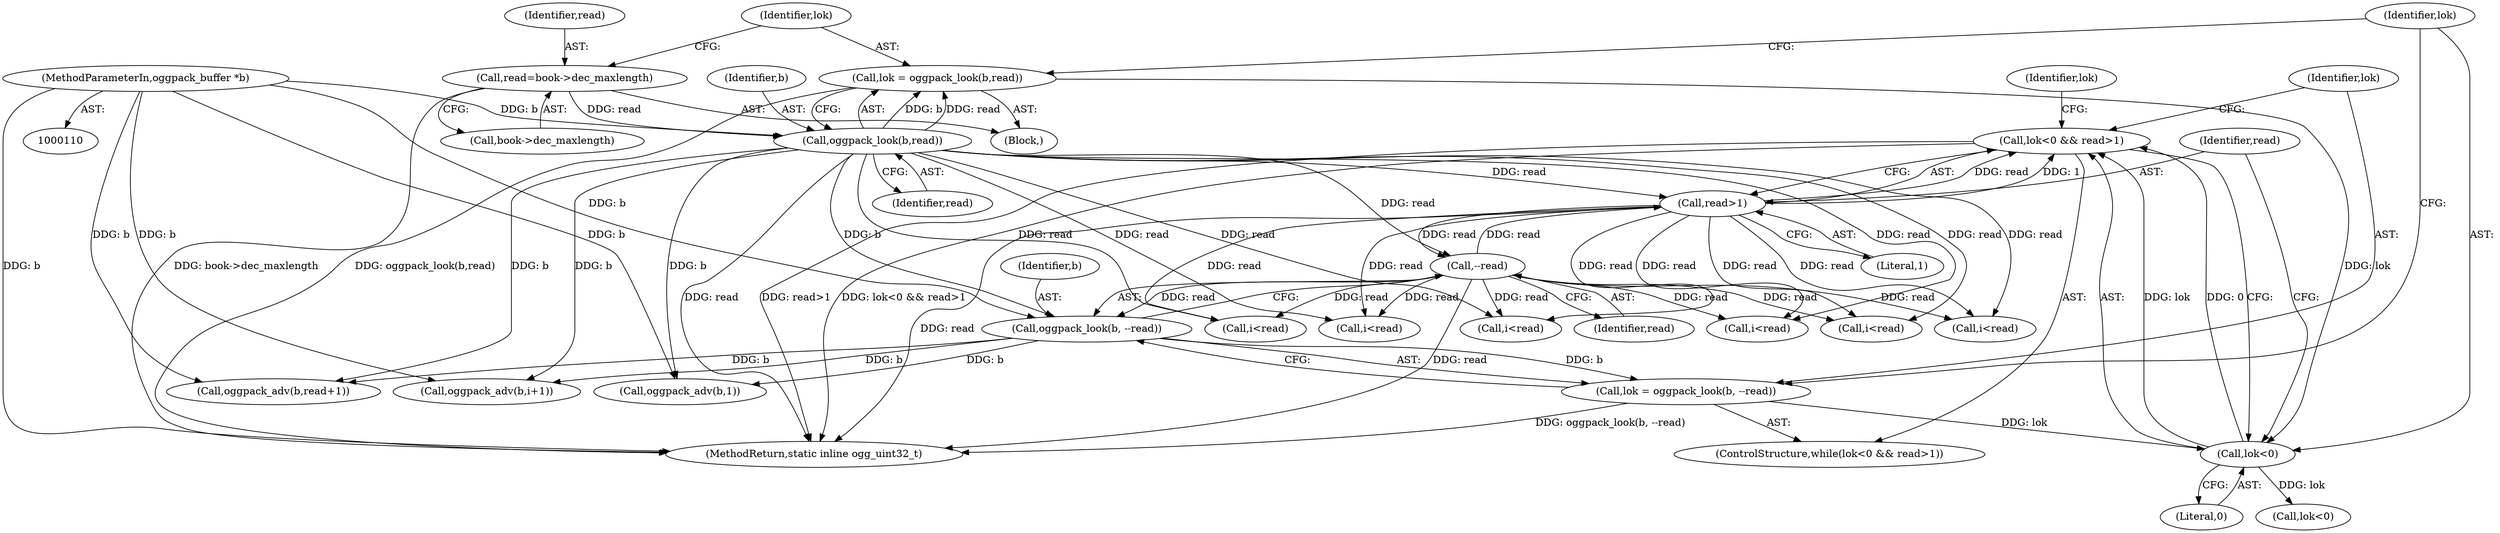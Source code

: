 digraph "0_Android_eeb4e45d5683f88488c083ecf142dc89bc3f0b47_2@API" {
"1000132" [label="(Call,lok<0 && read>1)"];
"1000133" [label="(Call,lok<0)"];
"1000125" [label="(Call,lok = oggpack_look(b,read))"];
"1000127" [label="(Call,oggpack_look(b,read))"];
"1000112" [label="(MethodParameterIn,oggpack_buffer *b)"];
"1000119" [label="(Call,read=book->dec_maxlength)"];
"1000139" [label="(Call,lok = oggpack_look(b, --read))"];
"1000141" [label="(Call,oggpack_look(b, --read))"];
"1000143" [label="(Call,--read)"];
"1000136" [label="(Call,read>1)"];
"1000139" [label="(Call,lok = oggpack_look(b, --read))"];
"1000326" [label="(Call,i<read)"];
"1000126" [label="(Identifier,lok)"];
"1000175" [label="(Call,i<read)"];
"1000128" [label="(Identifier,b)"];
"1000422" [label="(Call,i<read)"];
"1000137" [label="(Identifier,read)"];
"1000143" [label="(Call,--read)"];
"1000141" [label="(Call,oggpack_look(b, --read))"];
"1000140" [label="(Identifier,lok)"];
"1000113" [label="(Block,)"];
"1000120" [label="(Identifier,read)"];
"1000142" [label="(Identifier,b)"];
"1000119" [label="(Call,read=book->dec_maxlength)"];
"1000136" [label="(Call,read>1)"];
"1000138" [label="(Literal,1)"];
"1000135" [label="(Literal,0)"];
"1000147" [label="(Identifier,lok)"];
"1000441" [label="(MethodReturn,static inline ogg_uint32_t)"];
"1000146" [label="(Call,lok<0)"];
"1000129" [label="(Identifier,read)"];
"1000217" [label="(Call,i<read)"];
"1000133" [label="(Call,lok<0)"];
"1000131" [label="(ControlStructure,while(lok<0 && read>1))"];
"1000125" [label="(Call,lok = oggpack_look(b,read))"];
"1000127" [label="(Call,oggpack_look(b,read))"];
"1000112" [label="(MethodParameterIn,oggpack_buffer *b)"];
"1000433" [label="(Call,oggpack_adv(b,read+1))"];
"1000426" [label="(Call,oggpack_adv(b,i+1))"];
"1000134" [label="(Identifier,lok)"];
"1000280" [label="(Call,i<read)"];
"1000132" [label="(Call,lok<0 && read>1)"];
"1000150" [label="(Call,oggpack_adv(b,1))"];
"1000389" [label="(Call,i<read)"];
"1000121" [label="(Call,book->dec_maxlength)"];
"1000144" [label="(Identifier,read)"];
"1000132" -> "1000131"  [label="AST: "];
"1000132" -> "1000133"  [label="CFG: "];
"1000132" -> "1000136"  [label="CFG: "];
"1000133" -> "1000132"  [label="AST: "];
"1000136" -> "1000132"  [label="AST: "];
"1000140" -> "1000132"  [label="CFG: "];
"1000147" -> "1000132"  [label="CFG: "];
"1000132" -> "1000441"  [label="DDG: lok<0 && read>1"];
"1000132" -> "1000441"  [label="DDG: read>1"];
"1000133" -> "1000132"  [label="DDG: lok"];
"1000133" -> "1000132"  [label="DDG: 0"];
"1000136" -> "1000132"  [label="DDG: read"];
"1000136" -> "1000132"  [label="DDG: 1"];
"1000133" -> "1000135"  [label="CFG: "];
"1000134" -> "1000133"  [label="AST: "];
"1000135" -> "1000133"  [label="AST: "];
"1000137" -> "1000133"  [label="CFG: "];
"1000125" -> "1000133"  [label="DDG: lok"];
"1000139" -> "1000133"  [label="DDG: lok"];
"1000133" -> "1000146"  [label="DDG: lok"];
"1000125" -> "1000113"  [label="AST: "];
"1000125" -> "1000127"  [label="CFG: "];
"1000126" -> "1000125"  [label="AST: "];
"1000127" -> "1000125"  [label="AST: "];
"1000134" -> "1000125"  [label="CFG: "];
"1000125" -> "1000441"  [label="DDG: oggpack_look(b,read)"];
"1000127" -> "1000125"  [label="DDG: b"];
"1000127" -> "1000125"  [label="DDG: read"];
"1000127" -> "1000129"  [label="CFG: "];
"1000128" -> "1000127"  [label="AST: "];
"1000129" -> "1000127"  [label="AST: "];
"1000127" -> "1000441"  [label="DDG: read"];
"1000112" -> "1000127"  [label="DDG: b"];
"1000119" -> "1000127"  [label="DDG: read"];
"1000127" -> "1000136"  [label="DDG: read"];
"1000127" -> "1000141"  [label="DDG: b"];
"1000127" -> "1000143"  [label="DDG: read"];
"1000127" -> "1000150"  [label="DDG: b"];
"1000127" -> "1000175"  [label="DDG: read"];
"1000127" -> "1000217"  [label="DDG: read"];
"1000127" -> "1000280"  [label="DDG: read"];
"1000127" -> "1000326"  [label="DDG: read"];
"1000127" -> "1000389"  [label="DDG: read"];
"1000127" -> "1000422"  [label="DDG: read"];
"1000127" -> "1000426"  [label="DDG: b"];
"1000127" -> "1000433"  [label="DDG: b"];
"1000112" -> "1000110"  [label="AST: "];
"1000112" -> "1000441"  [label="DDG: b"];
"1000112" -> "1000141"  [label="DDG: b"];
"1000112" -> "1000150"  [label="DDG: b"];
"1000112" -> "1000426"  [label="DDG: b"];
"1000112" -> "1000433"  [label="DDG: b"];
"1000119" -> "1000113"  [label="AST: "];
"1000119" -> "1000121"  [label="CFG: "];
"1000120" -> "1000119"  [label="AST: "];
"1000121" -> "1000119"  [label="AST: "];
"1000126" -> "1000119"  [label="CFG: "];
"1000119" -> "1000441"  [label="DDG: book->dec_maxlength"];
"1000139" -> "1000131"  [label="AST: "];
"1000139" -> "1000141"  [label="CFG: "];
"1000140" -> "1000139"  [label="AST: "];
"1000141" -> "1000139"  [label="AST: "];
"1000134" -> "1000139"  [label="CFG: "];
"1000139" -> "1000441"  [label="DDG: oggpack_look(b, --read)"];
"1000141" -> "1000139"  [label="DDG: b"];
"1000141" -> "1000143"  [label="CFG: "];
"1000142" -> "1000141"  [label="AST: "];
"1000143" -> "1000141"  [label="AST: "];
"1000143" -> "1000141"  [label="DDG: read"];
"1000141" -> "1000150"  [label="DDG: b"];
"1000141" -> "1000426"  [label="DDG: b"];
"1000141" -> "1000433"  [label="DDG: b"];
"1000143" -> "1000144"  [label="CFG: "];
"1000144" -> "1000143"  [label="AST: "];
"1000143" -> "1000441"  [label="DDG: read"];
"1000143" -> "1000136"  [label="DDG: read"];
"1000136" -> "1000143"  [label="DDG: read"];
"1000143" -> "1000175"  [label="DDG: read"];
"1000143" -> "1000217"  [label="DDG: read"];
"1000143" -> "1000280"  [label="DDG: read"];
"1000143" -> "1000326"  [label="DDG: read"];
"1000143" -> "1000389"  [label="DDG: read"];
"1000143" -> "1000422"  [label="DDG: read"];
"1000136" -> "1000138"  [label="CFG: "];
"1000137" -> "1000136"  [label="AST: "];
"1000138" -> "1000136"  [label="AST: "];
"1000136" -> "1000441"  [label="DDG: read"];
"1000136" -> "1000175"  [label="DDG: read"];
"1000136" -> "1000217"  [label="DDG: read"];
"1000136" -> "1000280"  [label="DDG: read"];
"1000136" -> "1000326"  [label="DDG: read"];
"1000136" -> "1000389"  [label="DDG: read"];
"1000136" -> "1000422"  [label="DDG: read"];
}
